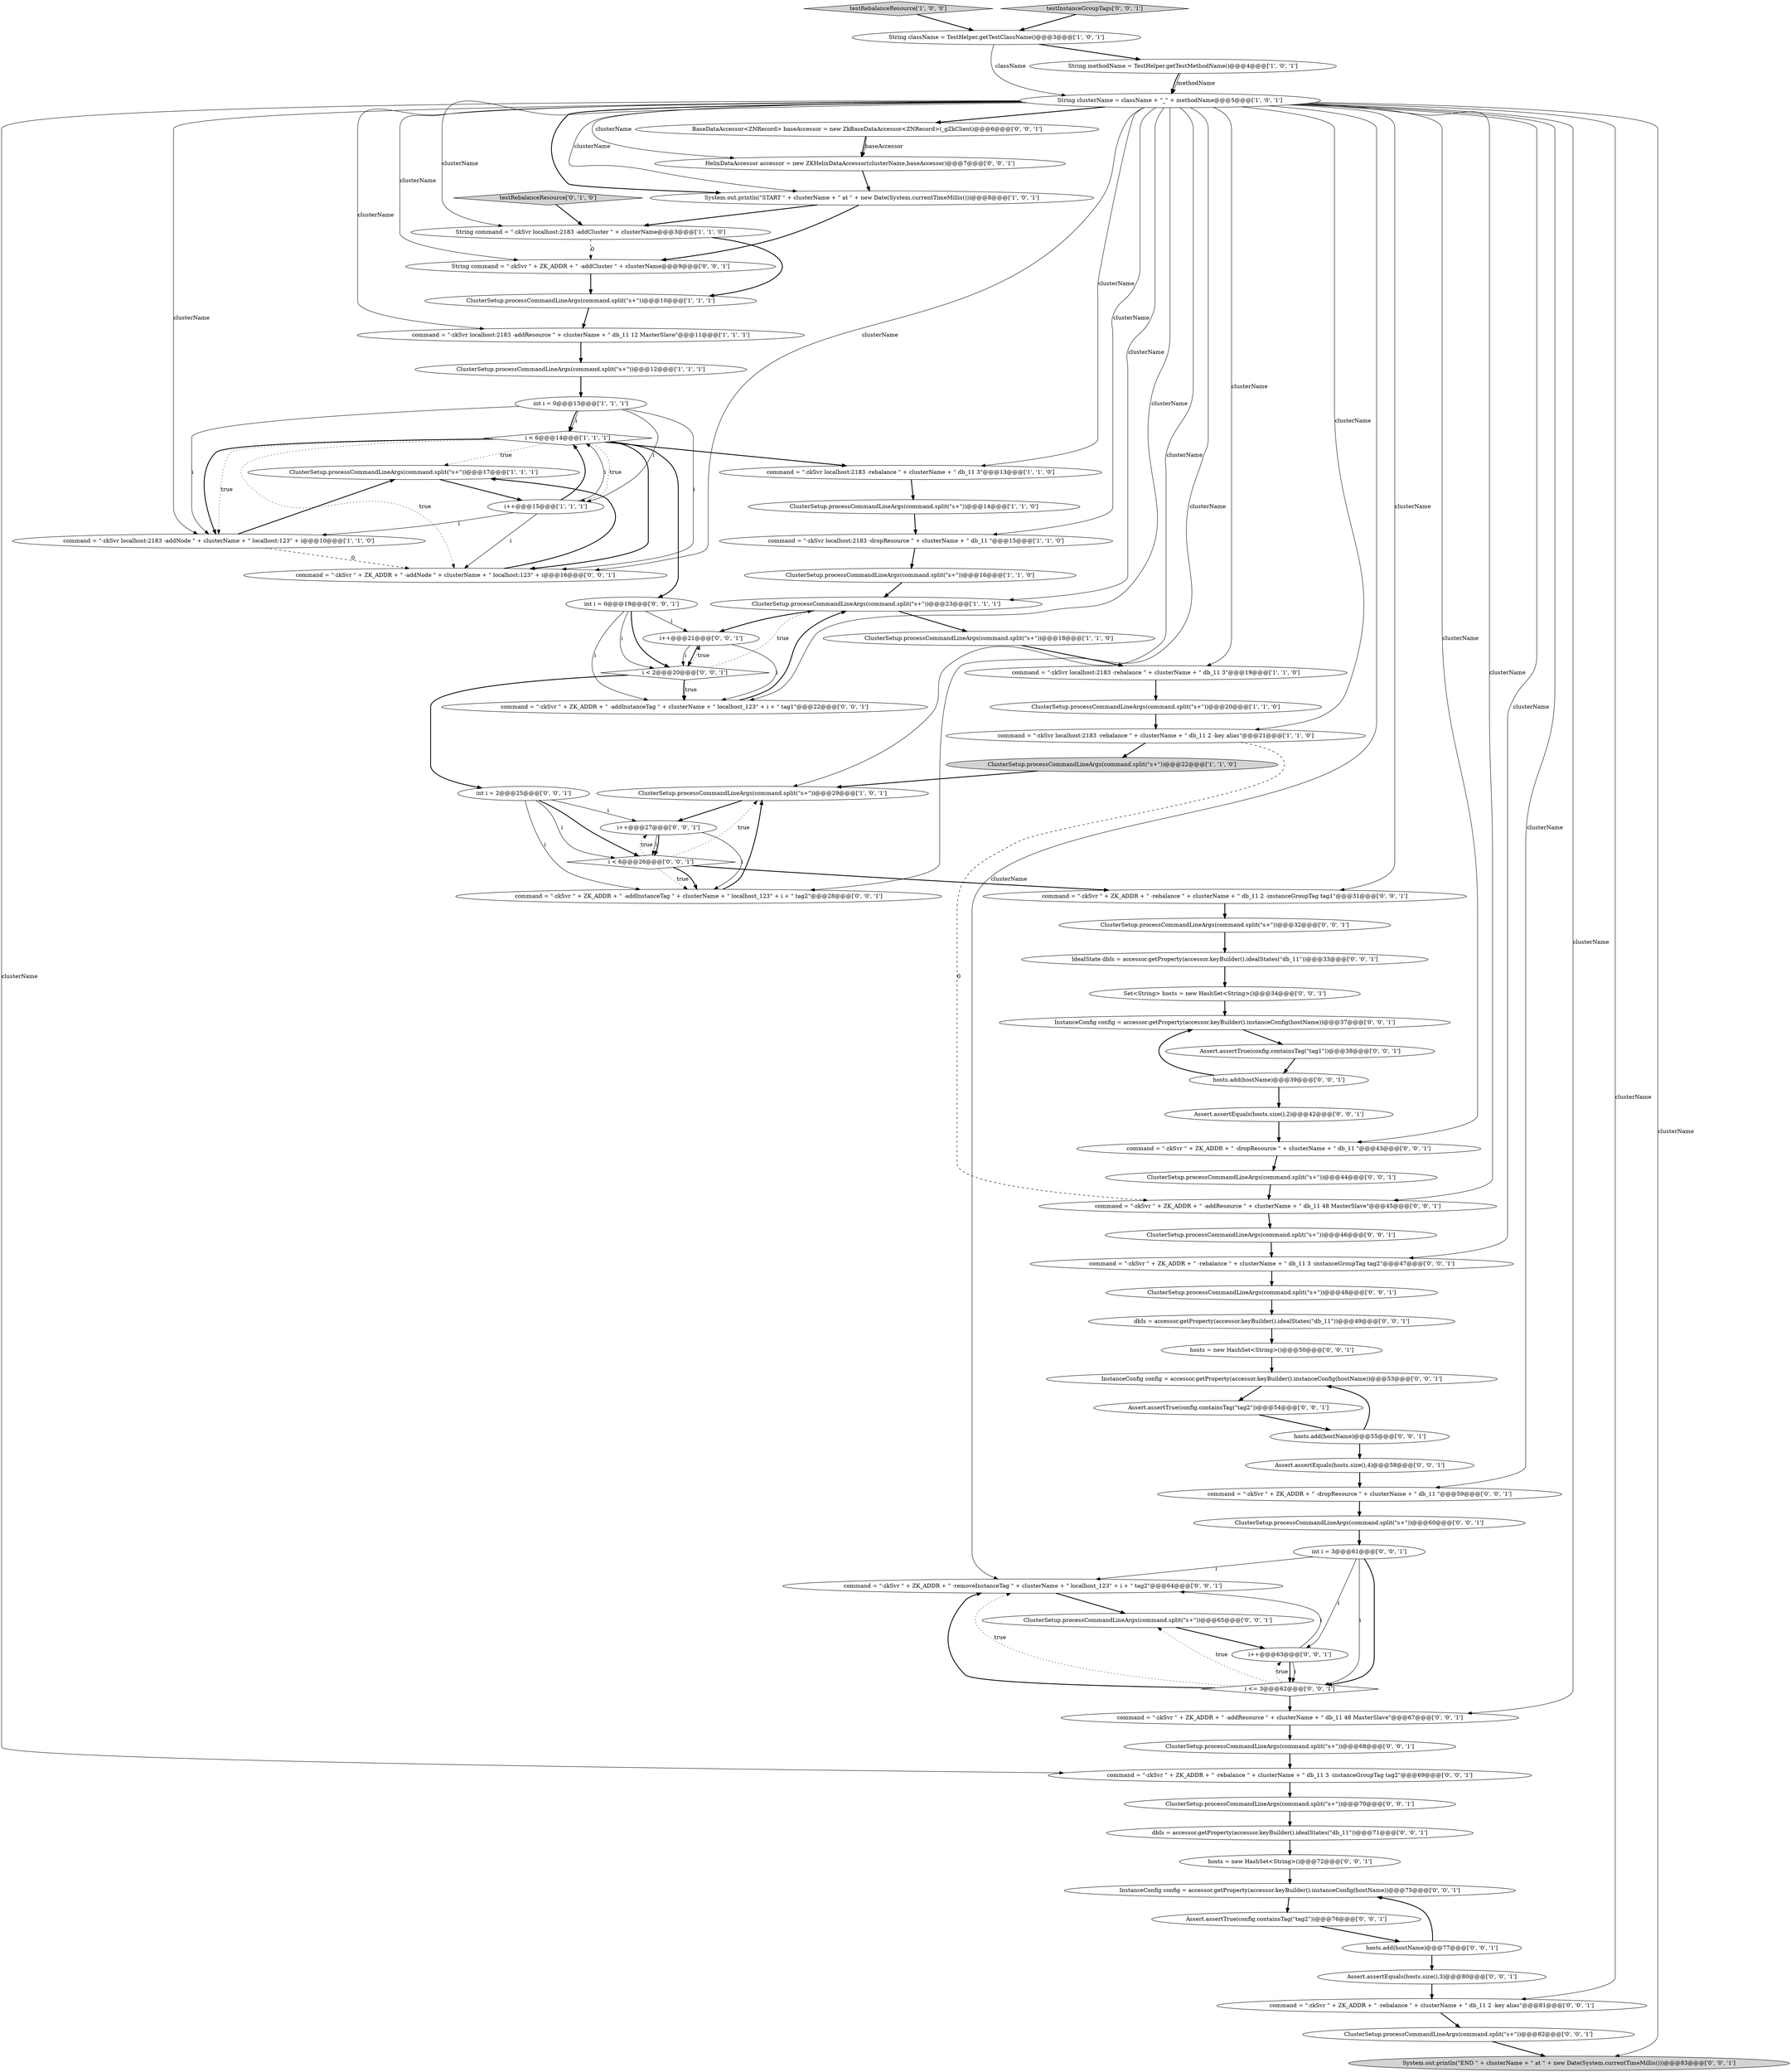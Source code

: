 digraph {
20 [style = filled, label = "ClusterSetup.processCommandLineArgs(command.split(\"\s+\"))@@@14@@@['1', '1', '0']", fillcolor = white, shape = ellipse image = "AAA0AAABBB1BBB"];
28 [style = filled, label = "int i = 0@@@19@@@['0', '0', '1']", fillcolor = white, shape = ellipse image = "AAA0AAABBB3BBB"];
33 [style = filled, label = "IdealState dbIs = accessor.getProperty(accessor.keyBuilder().idealStates(\"db_11\"))@@@33@@@['0', '0', '1']", fillcolor = white, shape = ellipse image = "AAA0AAABBB3BBB"];
45 [style = filled, label = "command = \"-zkSvr \" + ZK_ADDR + \" -rebalance \" + clusterName + \" db_11 3 -instanceGroupTag tag2\"@@@69@@@['0', '0', '1']", fillcolor = white, shape = ellipse image = "AAA0AAABBB3BBB"];
47 [style = filled, label = "dbIs = accessor.getProperty(accessor.keyBuilder().idealStates(\"db_11\"))@@@49@@@['0', '0', '1']", fillcolor = white, shape = ellipse image = "AAA0AAABBB3BBB"];
77 [style = filled, label = "command = \"-zkSvr \" + ZK_ADDR + \" -rebalance \" + clusterName + \" db_11 2 -instanceGroupTag tag1\"@@@31@@@['0', '0', '1']", fillcolor = white, shape = ellipse image = "AAA0AAABBB3BBB"];
69 [style = filled, label = "ClusterSetup.processCommandLineArgs(command.split(\"\s+\"))@@@44@@@['0', '0', '1']", fillcolor = white, shape = ellipse image = "AAA0AAABBB3BBB"];
59 [style = filled, label = "Assert.assertEquals(hosts.size(),2)@@@42@@@['0', '0', '1']", fillcolor = white, shape = ellipse image = "AAA0AAABBB3BBB"];
40 [style = filled, label = "command = \"-zkSvr \" + ZK_ADDR + \" -rebalance \" + clusterName + \" db_11 3 -instanceGroupTag tag2\"@@@47@@@['0', '0', '1']", fillcolor = white, shape = ellipse image = "AAA0AAABBB3BBB"];
8 [style = filled, label = "String className = TestHelper.getTestClassName()@@@3@@@['1', '0', '1']", fillcolor = white, shape = ellipse image = "AAA0AAABBB1BBB"];
30 [style = filled, label = "ClusterSetup.processCommandLineArgs(command.split(\"\s+\"))@@@82@@@['0', '0', '1']", fillcolor = white, shape = ellipse image = "AAA0AAABBB3BBB"];
38 [style = filled, label = "HelixDataAccessor accessor = new ZKHelixDataAccessor(clusterName,baseAccessor)@@@7@@@['0', '0', '1']", fillcolor = white, shape = ellipse image = "AAA0AAABBB3BBB"];
36 [style = filled, label = "command = \"-zkSvr \" + ZK_ADDR + \" -addInstanceTag \" + clusterName + \" localhost_123\" + i + \" tag1\"@@@22@@@['0', '0', '1']", fillcolor = white, shape = ellipse image = "AAA0AAABBB3BBB"];
62 [style = filled, label = "hosts.add(hostName)@@@55@@@['0', '0', '1']", fillcolor = white, shape = ellipse image = "AAA0AAABBB3BBB"];
63 [style = filled, label = "Assert.assertTrue(config.containsTag(\"tag2\"))@@@76@@@['0', '0', '1']", fillcolor = white, shape = ellipse image = "AAA0AAABBB3BBB"];
12 [style = filled, label = "ClusterSetup.processCommandLineArgs(command.split(\"\s+\"))@@@12@@@['1', '1', '1']", fillcolor = white, shape = ellipse image = "AAA0AAABBB1BBB"];
23 [style = filled, label = "ClusterSetup.processCommandLineArgs(command.split(\"\s+\"))@@@17@@@['1', '1', '1']", fillcolor = white, shape = ellipse image = "AAA0AAABBB1BBB"];
26 [style = filled, label = "i < 6@@@26@@@['0', '0', '1']", fillcolor = white, shape = diamond image = "AAA0AAABBB3BBB"];
27 [style = filled, label = "command = \"-zkSvr \" + ZK_ADDR + \" -removeInstanceTag \" + clusterName + \" localhost_123\" + i + \" tag2\"@@@64@@@['0', '0', '1']", fillcolor = white, shape = ellipse image = "AAA0AAABBB3BBB"];
14 [style = filled, label = "command = \"-zkSvr localhost:2183 -rebalance \" + clusterName + \" db_11 3\"@@@13@@@['1', '1', '0']", fillcolor = white, shape = ellipse image = "AAA0AAABBB1BBB"];
29 [style = filled, label = "command = \"-zkSvr \" + ZK_ADDR + \" -rebalance \" + clusterName + \" db_11 2 -key alias\"@@@81@@@['0', '0', '1']", fillcolor = white, shape = ellipse image = "AAA0AAABBB3BBB"];
48 [style = filled, label = "dbIs = accessor.getProperty(accessor.keyBuilder().idealStates(\"db_11\"))@@@71@@@['0', '0', '1']", fillcolor = white, shape = ellipse image = "AAA0AAABBB3BBB"];
73 [style = filled, label = "command = \"-zkSvr \" + ZK_ADDR + \" -addResource \" + clusterName + \" db_11 48 MasterSlave\"@@@45@@@['0', '0', '1']", fillcolor = white, shape = ellipse image = "AAA0AAABBB3BBB"];
15 [style = filled, label = "i < 6@@@14@@@['1', '1', '1']", fillcolor = white, shape = diamond image = "AAA0AAABBB1BBB"];
18 [style = filled, label = "testRebalanceResource['1', '0', '0']", fillcolor = lightgray, shape = diamond image = "AAA0AAABBB1BBB"];
21 [style = filled, label = "ClusterSetup.processCommandLineArgs(command.split(\"\s+\"))@@@18@@@['1', '1', '0']", fillcolor = white, shape = ellipse image = "AAA0AAABBB1BBB"];
65 [style = filled, label = "i++@@@63@@@['0', '0', '1']", fillcolor = white, shape = ellipse image = "AAA0AAABBB3BBB"];
10 [style = filled, label = "System.out.println(\"START \" + clusterName + \" at \" + new Date(System.currentTimeMillis()))@@@8@@@['1', '0', '1']", fillcolor = white, shape = ellipse image = "AAA0AAABBB1BBB"];
13 [style = filled, label = "command = \"-zkSvr localhost:2183 -rebalance \" + clusterName + \" db_11 2 -key alias\"@@@21@@@['1', '1', '0']", fillcolor = white, shape = ellipse image = "AAA0AAABBB1BBB"];
35 [style = filled, label = "i++@@@21@@@['0', '0', '1']", fillcolor = white, shape = ellipse image = "AAA0AAABBB3BBB"];
37 [style = filled, label = "Assert.assertEquals(hosts.size(),4)@@@58@@@['0', '0', '1']", fillcolor = white, shape = ellipse image = "AAA0AAABBB3BBB"];
56 [style = filled, label = "hosts = new HashSet<String>()@@@50@@@['0', '0', '1']", fillcolor = white, shape = ellipse image = "AAA0AAABBB3BBB"];
64 [style = filled, label = "System.out.println(\"END \" + clusterName + \" at \" + new Date(System.currentTimeMillis()))@@@83@@@['0', '0', '1']", fillcolor = lightgray, shape = ellipse image = "AAA0AAABBB3BBB"];
1 [style = filled, label = "ClusterSetup.processCommandLineArgs(command.split(\"\s+\"))@@@16@@@['1', '1', '0']", fillcolor = white, shape = ellipse image = "AAA0AAABBB1BBB"];
78 [style = filled, label = "Assert.assertTrue(config.containsTag(\"tag2\"))@@@54@@@['0', '0', '1']", fillcolor = white, shape = ellipse image = "AAA0AAABBB3BBB"];
2 [style = filled, label = "command = \"-zkSvr localhost:2183 -rebalance \" + clusterName + \" db_11 3\"@@@19@@@['1', '1', '0']", fillcolor = white, shape = ellipse image = "AAA0AAABBB1BBB"];
9 [style = filled, label = "ClusterSetup.processCommandLineArgs(command.split(\"\s+\"))@@@23@@@['1', '1', '1']", fillcolor = white, shape = ellipse image = "AAA0AAABBB1BBB"];
17 [style = filled, label = "command = \"-zkSvr localhost:2183 -addNode \" + clusterName + \" localhost:123\" + i@@@10@@@['1', '1', '0']", fillcolor = white, shape = ellipse image = "AAA0AAABBB1BBB"];
3 [style = filled, label = "ClusterSetup.processCommandLineArgs(command.split(\"\s+\"))@@@10@@@['1', '1', '1']", fillcolor = white, shape = ellipse image = "AAA0AAABBB1BBB"];
25 [style = filled, label = "testRebalanceResource['0', '1', '0']", fillcolor = lightgray, shape = diamond image = "AAA0AAABBB2BBB"];
51 [style = filled, label = "Assert.assertEquals(hosts.size(),3)@@@80@@@['0', '0', '1']", fillcolor = white, shape = ellipse image = "AAA0AAABBB3BBB"];
70 [style = filled, label = "BaseDataAccessor<ZNRecord> baseAccessor = new ZkBaseDataAccessor<ZNRecord>(_gZkClient)@@@6@@@['0', '0', '1']", fillcolor = white, shape = ellipse image = "AAA0AAABBB3BBB"];
71 [style = filled, label = "Set<String> hosts = new HashSet<String>()@@@34@@@['0', '0', '1']", fillcolor = white, shape = ellipse image = "AAA0AAABBB3BBB"];
11 [style = filled, label = "String methodName = TestHelper.getTestMethodName()@@@4@@@['1', '0', '1']", fillcolor = white, shape = ellipse image = "AAA0AAABBB1BBB"];
58 [style = filled, label = "i < 2@@@20@@@['0', '0', '1']", fillcolor = white, shape = diamond image = "AAA0AAABBB3BBB"];
0 [style = filled, label = "ClusterSetup.processCommandLineArgs(command.split(\"\s+\"))@@@29@@@['1', '0', '1']", fillcolor = white, shape = ellipse image = "AAA0AAABBB1BBB"];
16 [style = filled, label = "String clusterName = className + \"_\" + methodName@@@5@@@['1', '0', '1']", fillcolor = white, shape = ellipse image = "AAA0AAABBB1BBB"];
31 [style = filled, label = "command = \"-zkSvr \" + ZK_ADDR + \" -dropResource \" + clusterName + \" db_11 \"@@@59@@@['0', '0', '1']", fillcolor = white, shape = ellipse image = "AAA0AAABBB3BBB"];
39 [style = filled, label = "command = \"-zkSvr \" + ZK_ADDR + \" -addResource \" + clusterName + \" db_11 48 MasterSlave\"@@@67@@@['0', '0', '1']", fillcolor = white, shape = ellipse image = "AAA0AAABBB3BBB"];
41 [style = filled, label = "String command = \"-zkSvr \" + ZK_ADDR + \" -addCluster \" + clusterName@@@9@@@['0', '0', '1']", fillcolor = white, shape = ellipse image = "AAA0AAABBB3BBB"];
42 [style = filled, label = "int i = 3@@@61@@@['0', '0', '1']", fillcolor = white, shape = ellipse image = "AAA0AAABBB3BBB"];
49 [style = filled, label = "command = \"-zkSvr \" + ZK_ADDR + \" -addInstanceTag \" + clusterName + \" localhost_123\" + i + \" tag2\"@@@28@@@['0', '0', '1']", fillcolor = white, shape = ellipse image = "AAA0AAABBB3BBB"];
4 [style = filled, label = "int i = 0@@@13@@@['1', '1', '1']", fillcolor = white, shape = ellipse image = "AAA0AAABBB1BBB"];
53 [style = filled, label = "ClusterSetup.processCommandLineArgs(command.split(\"\s+\"))@@@65@@@['0', '0', '1']", fillcolor = white, shape = ellipse image = "AAA0AAABBB3BBB"];
57 [style = filled, label = "i <= 3@@@62@@@['0', '0', '1']", fillcolor = white, shape = diamond image = "AAA0AAABBB3BBB"];
55 [style = filled, label = "Assert.assertTrue(config.containsTag(\"tag1\"))@@@38@@@['0', '0', '1']", fillcolor = white, shape = ellipse image = "AAA0AAABBB3BBB"];
61 [style = filled, label = "ClusterSetup.processCommandLineArgs(command.split(\"\s+\"))@@@70@@@['0', '0', '1']", fillcolor = white, shape = ellipse image = "AAA0AAABBB3BBB"];
54 [style = filled, label = "command = \"-zkSvr \" + ZK_ADDR + \" -addNode \" + clusterName + \" localhost:123\" + i@@@16@@@['0', '0', '1']", fillcolor = white, shape = ellipse image = "AAA0AAABBB3BBB"];
46 [style = filled, label = "InstanceConfig config = accessor.getProperty(accessor.keyBuilder().instanceConfig(hostName))@@@37@@@['0', '0', '1']", fillcolor = white, shape = ellipse image = "AAA0AAABBB3BBB"];
6 [style = filled, label = "i++@@@15@@@['1', '1', '1']", fillcolor = white, shape = ellipse image = "AAA0AAABBB1BBB"];
32 [style = filled, label = "ClusterSetup.processCommandLineArgs(command.split(\"\s+\"))@@@46@@@['0', '0', '1']", fillcolor = white, shape = ellipse image = "AAA0AAABBB3BBB"];
50 [style = filled, label = "hosts.add(hostName)@@@77@@@['0', '0', '1']", fillcolor = white, shape = ellipse image = "AAA0AAABBB3BBB"];
43 [style = filled, label = "ClusterSetup.processCommandLineArgs(command.split(\"\s+\"))@@@32@@@['0', '0', '1']", fillcolor = white, shape = ellipse image = "AAA0AAABBB3BBB"];
67 [style = filled, label = "hosts = new HashSet<String>()@@@72@@@['0', '0', '1']", fillcolor = white, shape = ellipse image = "AAA0AAABBB3BBB"];
68 [style = filled, label = "hosts.add(hostName)@@@39@@@['0', '0', '1']", fillcolor = white, shape = ellipse image = "AAA0AAABBB3BBB"];
22 [style = filled, label = "String command = \"-zkSvr localhost:2183 -addCluster \" + clusterName@@@3@@@['1', '1', '0']", fillcolor = white, shape = ellipse image = "AAA0AAABBB1BBB"];
44 [style = filled, label = "InstanceConfig config = accessor.getProperty(accessor.keyBuilder().instanceConfig(hostName))@@@53@@@['0', '0', '1']", fillcolor = white, shape = ellipse image = "AAA0AAABBB3BBB"];
66 [style = filled, label = "ClusterSetup.processCommandLineArgs(command.split(\"\s+\"))@@@60@@@['0', '0', '1']", fillcolor = white, shape = ellipse image = "AAA0AAABBB3BBB"];
19 [style = filled, label = "command = \"-zkSvr localhost:2183 -addResource \" + clusterName + \" db_11 12 MasterSlave\"@@@11@@@['1', '1', '1']", fillcolor = white, shape = ellipse image = "AAA0AAABBB1BBB"];
74 [style = filled, label = "i++@@@27@@@['0', '0', '1']", fillcolor = white, shape = ellipse image = "AAA0AAABBB3BBB"];
72 [style = filled, label = "int i = 2@@@25@@@['0', '0', '1']", fillcolor = white, shape = ellipse image = "AAA0AAABBB3BBB"];
5 [style = filled, label = "ClusterSetup.processCommandLineArgs(command.split(\"\s+\"))@@@22@@@['1', '1', '0']", fillcolor = lightgray, shape = ellipse image = "AAA0AAABBB1BBB"];
24 [style = filled, label = "ClusterSetup.processCommandLineArgs(command.split(\"\s+\"))@@@20@@@['1', '1', '0']", fillcolor = white, shape = ellipse image = "AAA0AAABBB1BBB"];
52 [style = filled, label = "command = \"-zkSvr \" + ZK_ADDR + \" -dropResource \" + clusterName + \" db_11 \"@@@43@@@['0', '0', '1']", fillcolor = white, shape = ellipse image = "AAA0AAABBB3BBB"];
60 [style = filled, label = "ClusterSetup.processCommandLineArgs(command.split(\"\s+\"))@@@48@@@['0', '0', '1']", fillcolor = white, shape = ellipse image = "AAA0AAABBB3BBB"];
75 [style = filled, label = "ClusterSetup.processCommandLineArgs(command.split(\"\s+\"))@@@68@@@['0', '0', '1']", fillcolor = white, shape = ellipse image = "AAA0AAABBB3BBB"];
34 [style = filled, label = "testInstanceGroupTags['0', '0', '1']", fillcolor = lightgray, shape = diamond image = "AAA0AAABBB3BBB"];
76 [style = filled, label = "InstanceConfig config = accessor.getProperty(accessor.keyBuilder().instanceConfig(hostName))@@@75@@@['0', '0', '1']", fillcolor = white, shape = ellipse image = "AAA0AAABBB3BBB"];
7 [style = filled, label = "command = \"-zkSvr localhost:2183 -dropResource \" + clusterName + \" db_11 \"@@@15@@@['1', '1', '0']", fillcolor = white, shape = ellipse image = "AAA0AAABBB1BBB"];
74->26 [style = bold, label=""];
55->68 [style = bold, label=""];
16->7 [style = solid, label="clusterName"];
25->22 [style = bold, label=""];
29->30 [style = bold, label=""];
65->57 [style = bold, label=""];
4->15 [style = bold, label=""];
70->38 [style = bold, label=""];
15->54 [style = bold, label=""];
13->73 [style = dashed, label="0"];
16->22 [style = solid, label="clusterName"];
16->27 [style = solid, label="clusterName"];
49->0 [style = bold, label=""];
10->41 [style = bold, label=""];
35->36 [style = solid, label="i"];
9->35 [style = bold, label=""];
16->2 [style = solid, label="clusterName"];
21->2 [style = bold, label=""];
26->49 [style = dotted, label="true"];
42->27 [style = solid, label="i"];
16->77 [style = solid, label="clusterName"];
6->54 [style = solid, label="i"];
57->65 [style = dotted, label="true"];
15->17 [style = bold, label=""];
42->65 [style = solid, label="i"];
60->47 [style = bold, label=""];
45->61 [style = bold, label=""];
57->39 [style = bold, label=""];
3->19 [style = bold, label=""];
5->0 [style = bold, label=""];
37->31 [style = bold, label=""];
53->65 [style = bold, label=""];
4->15 [style = solid, label="i"];
16->39 [style = solid, label="clusterName"];
8->16 [style = solid, label="className"];
58->9 [style = dotted, label="true"];
52->69 [style = bold, label=""];
26->77 [style = bold, label=""];
70->38 [style = solid, label="baseAccessor"];
9->21 [style = bold, label=""];
63->50 [style = bold, label=""];
2->24 [style = bold, label=""];
33->71 [style = bold, label=""];
8->11 [style = bold, label=""];
16->52 [style = solid, label="clusterName"];
14->20 [style = bold, label=""];
22->41 [style = dashed, label="0"];
11->16 [style = bold, label=""];
7->1 [style = bold, label=""];
16->45 [style = solid, label="clusterName"];
36->9 [style = bold, label=""];
28->58 [style = solid, label="i"];
19->12 [style = bold, label=""];
27->53 [style = bold, label=""];
26->49 [style = bold, label=""];
39->75 [style = bold, label=""];
34->8 [style = bold, label=""];
16->9 [style = solid, label="clusterName"];
75->45 [style = bold, label=""];
31->66 [style = bold, label=""];
4->17 [style = solid, label="i"];
72->26 [style = solid, label="i"];
16->14 [style = solid, label="clusterName"];
15->17 [style = dotted, label="true"];
61->48 [style = bold, label=""];
71->46 [style = bold, label=""];
16->49 [style = solid, label="clusterName"];
13->5 [style = bold, label=""];
43->33 [style = bold, label=""];
6->15 [style = solid, label="i"];
20->7 [style = bold, label=""];
16->0 [style = solid, label="clusterName"];
72->26 [style = bold, label=""];
24->13 [style = bold, label=""];
35->58 [style = solid, label="i"];
15->14 [style = bold, label=""];
47->56 [style = bold, label=""];
77->43 [style = bold, label=""];
28->35 [style = solid, label="i"];
15->54 [style = dotted, label="true"];
0->74 [style = bold, label=""];
16->29 [style = solid, label="clusterName"];
74->26 [style = solid, label="i"];
44->78 [style = bold, label=""];
62->44 [style = bold, label=""];
16->38 [style = solid, label="clusterName"];
16->40 [style = solid, label="clusterName"];
17->23 [style = bold, label=""];
73->32 [style = bold, label=""];
1->9 [style = bold, label=""];
6->15 [style = bold, label=""];
16->13 [style = solid, label="clusterName"];
65->57 [style = solid, label="i"];
4->6 [style = solid, label="i"];
51->29 [style = bold, label=""];
16->19 [style = solid, label="clusterName"];
57->53 [style = dotted, label="true"];
58->72 [style = bold, label=""];
30->64 [style = bold, label=""];
72->49 [style = solid, label="i"];
15->28 [style = bold, label=""];
42->57 [style = bold, label=""];
23->6 [style = bold, label=""];
32->40 [style = bold, label=""];
35->58 [style = bold, label=""];
66->42 [style = bold, label=""];
16->17 [style = solid, label="clusterName"];
74->49 [style = solid, label="i"];
18->8 [style = bold, label=""];
15->23 [style = dotted, label="true"];
78->62 [style = bold, label=""];
28->58 [style = bold, label=""];
54->23 [style = bold, label=""];
67->76 [style = bold, label=""];
11->16 [style = solid, label="methodName"];
46->55 [style = bold, label=""];
26->74 [style = dotted, label="true"];
10->22 [style = bold, label=""];
58->36 [style = bold, label=""];
16->36 [style = solid, label="clusterName"];
68->46 [style = bold, label=""];
16->10 [style = bold, label=""];
38->10 [style = bold, label=""];
58->36 [style = dotted, label="true"];
41->3 [style = bold, label=""];
28->36 [style = solid, label="i"];
59->52 [style = bold, label=""];
72->74 [style = solid, label="i"];
50->76 [style = bold, label=""];
16->64 [style = solid, label="clusterName"];
58->35 [style = dotted, label="true"];
65->27 [style = solid, label="i"];
16->70 [style = bold, label=""];
22->3 [style = bold, label=""];
16->73 [style = solid, label="clusterName"];
57->27 [style = bold, label=""];
16->41 [style = solid, label="clusterName"];
12->4 [style = bold, label=""];
62->37 [style = bold, label=""];
6->17 [style = solid, label="i"];
57->27 [style = dotted, label="true"];
50->51 [style = bold, label=""];
15->6 [style = dotted, label="true"];
48->67 [style = bold, label=""];
68->59 [style = bold, label=""];
69->73 [style = bold, label=""];
16->10 [style = solid, label="clusterName"];
16->31 [style = solid, label="clusterName"];
16->54 [style = solid, label="clusterName"];
42->57 [style = solid, label="i"];
40->60 [style = bold, label=""];
76->63 [style = bold, label=""];
56->44 [style = bold, label=""];
17->54 [style = dashed, label="0"];
26->0 [style = dotted, label="true"];
4->54 [style = solid, label="i"];
}
